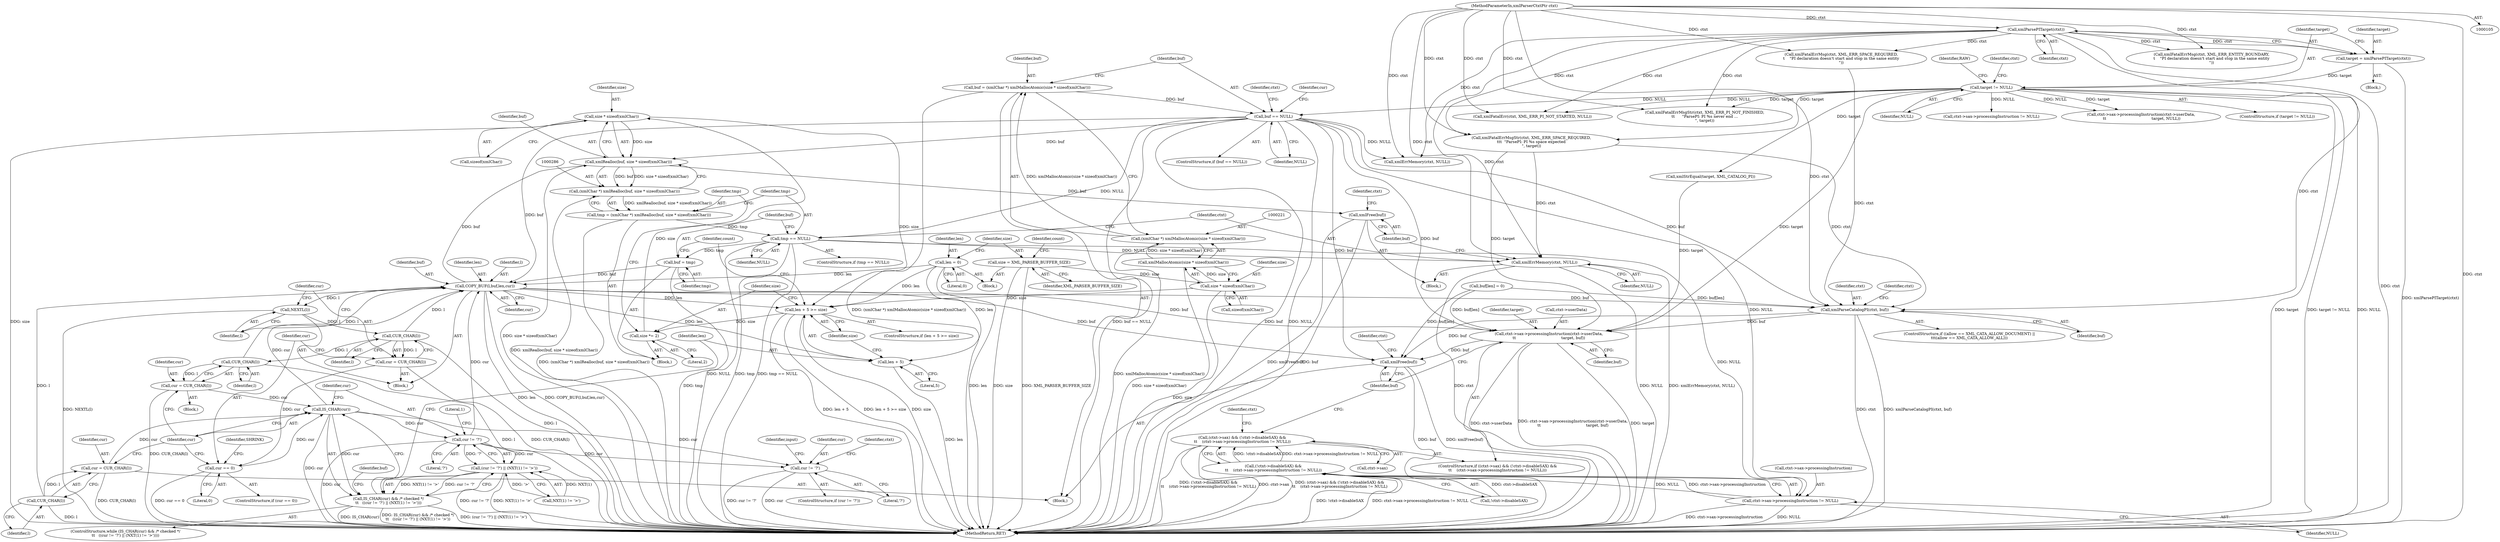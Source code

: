 digraph "0_Chrome_44a637b47793512bfb1d2589d43b8dc492a97629_0@API" {
"1000289" [label="(Call,size * sizeof(xmlChar))"];
"1000280" [label="(Call,size *= 2)"];
"1000273" [label="(Call,len + 5 >= size)"];
"1000323" [label="(Call,COPY_BUF(l,buf,len,cur))"];
"1000257" [label="(Call,CUR_CHAR(l))"];
"1000332" [label="(Call,CUR_CHAR(l))"];
"1000328" [label="(Call,NEXTL(l))"];
"1000343" [label="(Call,CUR_CHAR(l))"];
"1000309" [label="(Call,buf = tmp)"];
"1000294" [label="(Call,tmp == NULL)"];
"1000283" [label="(Call,tmp = (xmlChar *) xmlRealloc(buf, size * sizeof(xmlChar)))"];
"1000285" [label="(Call,(xmlChar *) xmlRealloc(buf, size * sizeof(xmlChar)))"];
"1000287" [label="(Call,xmlRealloc(buf, size * sizeof(xmlChar)))"];
"1000228" [label="(Call,buf == NULL)"];
"1000218" [label="(Call,buf = (xmlChar *) xmlMallocAtomic(size * sizeof(xmlChar)))"];
"1000220" [label="(Call,(xmlChar *) xmlMallocAtomic(size * sizeof(xmlChar)))"];
"1000222" [label="(Call,xmlMallocAtomic(size * sizeof(xmlChar)))"];
"1000223" [label="(Call,size * sizeof(xmlChar))"];
"1000117" [label="(Call,size = XML_PARSER_BUFFER_SIZE)"];
"1000162" [label="(Call,target != NULL)"];
"1000157" [label="(Call,target = xmlParsePITarget(ctxt))"];
"1000159" [label="(Call,xmlParsePITarget(ctxt))"];
"1000106" [label="(MethodParameterIn,xmlParserCtxtPtr ctxt)"];
"1000289" [label="(Call,size * sizeof(xmlChar))"];
"1000113" [label="(Call,len = 0)"];
"1000264" [label="(Call,cur != '?')"];
"1000261" [label="(Call,IS_CHAR(cur))"];
"1000335" [label="(Call,cur == 0)"];
"1000330" [label="(Call,cur = CUR_CHAR(l))"];
"1000341" [label="(Call,cur = CUR_CHAR(l))"];
"1000255" [label="(Call,cur = CUR_CHAR(l))"];
"1000298" [label="(Call,xmlErrMemory(ctxt, NULL))"];
"1000274" [label="(Call,len + 5)"];
"1000260" [label="(Call,IS_CHAR(cur) && /* checked */\n\t\t   ((cur != '?') || (NXT(1) != '>')))"];
"1000263" [label="(Call,(cur != '?') || (NXT(1) != '>'))"];
"1000351" [label="(Call,cur != '?')"];
"1000400" [label="(Call,xmlParseCatalogPI(ctxt, buf))"];
"1000420" [label="(Call,ctxt->sax->processingInstruction(ctxt->userData,\n\t\t                                     target, buf))"];
"1000426" [label="(Call,xmlFree(buf))"];
"1000413" [label="(Call,ctxt->sax->processingInstruction != NULL)"];
"1000408" [label="(Call,(!ctxt->disableSAX) &&\n\t\t    (ctxt->sax->processingInstruction != NULL))"];
"1000404" [label="(Call,(ctxt->sax) && (!ctxt->disableSAX) &&\n\t\t    (ctxt->sax->processingInstruction != NULL))"];
"1000301" [label="(Call,xmlFree(buf))"];
"1000287" [label="(Call,xmlRealloc(buf, size * sizeof(xmlChar)))"];
"1000333" [label="(Identifier,l)"];
"1000227" [label="(ControlStructure,if (buf == NULL))"];
"1000351" [label="(Call,cur != '?')"];
"1000369" [label="(Call,xmlFatalErrMsg(ctxt, XML_ERR_SPACE_REQUIRED,\n\t    \"PI declaration doesn't start and stop in the same entity\n\"))"];
"1000169" [label="(Identifier,RAW)"];
"1000294" [label="(Call,tmp == NULL)"];
"1000345" [label="(Call,buf[len] = 0)"];
"1000328" [label="(Call,NEXTL(l))"];
"1000293" [label="(ControlStructure,if (tmp == NULL))"];
"1000422" [label="(Identifier,ctxt)"];
"1000413" [label="(Call,ctxt->sax->processingInstruction != NULL)"];
"1000218" [label="(Call,buf = (xmlChar *) xmlMallocAtomic(size * sizeof(xmlChar)))"];
"1000259" [label="(ControlStructure,while (IS_CHAR(cur) && /* checked */\n\t\t   ((cur != '?') || (NXT(1) != '>'))))"];
"1000284" [label="(Identifier,tmp)"];
"1000219" [label="(Identifier,buf)"];
"1000161" [label="(ControlStructure,if (target != NULL))"];
"1000334" [label="(ControlStructure,if (cur == 0))"];
"1000404" [label="(Call,(ctxt->sax) && (!ctxt->disableSAX) &&\n\t\t    (ctxt->sax->processingInstruction != NULL))"];
"1000276" [label="(Literal,5)"];
"1000281" [label="(Identifier,size)"];
"1000272" [label="(ControlStructure,if (len + 5 >= size))"];
"1000295" [label="(Identifier,tmp)"];
"1000425" [label="(Identifier,buf)"];
"1000305" [label="(Identifier,ctxt)"];
"1000107" [label="(Block,)"];
"1000290" [label="(Identifier,size)"];
"1000329" [label="(Identifier,l)"];
"1000392" [label="(ControlStructure,if ((allow == XML_CATA_ALLOW_DOCUMENT) ||\n\t\t\t(allow == XML_CATA_ALLOW_ALL)))"];
"1000291" [label="(Call,sizeof(xmlChar))"];
"1000384" [label="(Call,xmlStrEqual(target, XML_CATALOG_PI))"];
"1000114" [label="(Identifier,len)"];
"1000420" [label="(Call,ctxt->sax->processingInstruction(ctxt->userData,\n\t\t                                     target, buf))"];
"1000273" [label="(Call,len + 5 >= size)"];
"1000350" [label="(ControlStructure,if (cur != '?'))"];
"1000157" [label="(Call,target = xmlParsePITarget(ctxt))"];
"1000300" [label="(Identifier,NULL)"];
"1000336" [label="(Identifier,cur)"];
"1000401" [label="(Identifier,ctxt)"];
"1000296" [label="(Identifier,NULL)"];
"1000342" [label="(Identifier,cur)"];
"1000113" [label="(Call,len = 0)"];
"1000225" [label="(Call,sizeof(xmlChar))"];
"1000323" [label="(Call,COPY_BUF(l,buf,len,cur))"];
"1000353" [label="(Literal,'?')"];
"1000162" [label="(Call,target != NULL)"];
"1000299" [label="(Identifier,ctxt)"];
"1000267" [label="(Call,NXT(1) != '>')"];
"1000285" [label="(Call,(xmlChar *) xmlRealloc(buf, size * sizeof(xmlChar)))"];
"1000288" [label="(Identifier,buf)"];
"1000337" [label="(Literal,0)"];
"1000160" [label="(Identifier,ctxt)"];
"1000326" [label="(Identifier,len)"];
"1000164" [label="(Identifier,NULL)"];
"1000232" [label="(Call,xmlErrMemory(ctxt, NULL))"];
"1000352" [label="(Identifier,cur)"];
"1000222" [label="(Call,xmlMallocAtomic(size * sizeof(xmlChar)))"];
"1000165" [label="(Block,)"];
"1000341" [label="(Call,cur = CUR_CHAR(l))"];
"1000199" [label="(Call,ctxt->sax->processingInstruction != NULL)"];
"1000255" [label="(Call,cur = CUR_CHAR(l))"];
"1000431" [label="(Identifier,ctxt)"];
"1000400" [label="(Call,xmlParseCatalogPI(ctxt, buf))"];
"1000430" [label="(Call,xmlFatalErr(ctxt, XML_ERR_PI_NOT_STARTED, NULL))"];
"1000344" [label="(Identifier,l)"];
"1000339" [label="(Identifier,SHRINK)"];
"1000274" [label="(Call,len + 5)"];
"1000280" [label="(Call,size *= 2)"];
"1000414" [label="(Call,ctxt->sax->processingInstruction)"];
"1000119" [label="(Identifier,XML_PARSER_BUFFER_SIZE)"];
"1000249" [label="(Call,xmlFatalErrMsgStr(ctxt, XML_ERR_SPACE_REQUIRED,\n\t\t\t  \"ParsePI: PI %s space expected\n\", target))"];
"1000330" [label="(Call,cur = CUR_CHAR(l))"];
"1000402" [label="(Identifier,buf)"];
"1000325" [label="(Identifier,buf)"];
"1000327" [label="(Identifier,cur)"];
"1000298" [label="(Call,xmlErrMemory(ctxt, NULL))"];
"1000301" [label="(Call,xmlFree(buf))"];
"1000233" [label="(Identifier,ctxt)"];
"1000206" [label="(Call,ctxt->sax->processingInstruction(ctxt->userData,\n \t\t                                     target, NULL))"];
"1000277" [label="(Identifier,size)"];
"1000159" [label="(Call,xmlParsePITarget(ctxt))"];
"1000257" [label="(Call,CUR_CHAR(l))"];
"1000427" [label="(Identifier,buf)"];
"1000265" [label="(Identifier,cur)"];
"1000408" [label="(Call,(!ctxt->disableSAX) &&\n\t\t    (ctxt->sax->processingInstruction != NULL))"];
"1000262" [label="(Identifier,cur)"];
"1000335" [label="(Call,cur == 0)"];
"1000439" [label="(MethodReturn,RET)"];
"1000424" [label="(Identifier,target)"];
"1000137" [label="(Block,)"];
"1000356" [label="(Identifier,ctxt)"];
"1000436" [label="(Identifier,ctxt)"];
"1000118" [label="(Identifier,size)"];
"1000115" [label="(Literal,0)"];
"1000343" [label="(Call,CUR_CHAR(l))"];
"1000230" [label="(Identifier,NULL)"];
"1000338" [label="(Block,)"];
"1000158" [label="(Identifier,target)"];
"1000347" [label="(Identifier,buf)"];
"1000297" [label="(Block,)"];
"1000126" [label="(Identifier,count)"];
"1000421" [label="(Call,ctxt->userData)"];
"1000331" [label="(Identifier,cur)"];
"1000403" [label="(ControlStructure,if ((ctxt->sax) && (!ctxt->disableSAX) &&\n\t\t    (ctxt->sax->processingInstruction != NULL)))"];
"1000282" [label="(Literal,2)"];
"1000220" [label="(Call,(xmlChar *) xmlMallocAtomic(size * sizeof(xmlChar)))"];
"1000269" [label="(Literal,1)"];
"1000260" [label="(Call,IS_CHAR(cur) && /* checked */\n\t\t   ((cur != '?') || (NXT(1) != '>')))"];
"1000228" [label="(Call,buf == NULL)"];
"1000309" [label="(Call,buf = tmp)"];
"1000261" [label="(Call,IS_CHAR(cur))"];
"1000117" [label="(Call,size = XML_PARSER_BUFFER_SIZE)"];
"1000229" [label="(Identifier,buf)"];
"1000278" [label="(Block,)"];
"1000163" [label="(Identifier,target)"];
"1000256" [label="(Identifier,cur)"];
"1000275" [label="(Identifier,len)"];
"1000426" [label="(Call,xmlFree(buf))"];
"1000302" [label="(Identifier,buf)"];
"1000409" [label="(Call,!ctxt->disableSAX)"];
"1000271" [label="(Block,)"];
"1000224" [label="(Identifier,size)"];
"1000364" [label="(Identifier,input)"];
"1000311" [label="(Identifier,tmp)"];
"1000419" [label="(Identifier,NULL)"];
"1000355" [label="(Call,xmlFatalErrMsgStr(ctxt, XML_ERR_PI_NOT_FINISHED,\n\t\t      \"ParsePI: PI %s never end ...\n\", target))"];
"1000406" [label="(Identifier,ctxt)"];
"1000313" [label="(Identifier,count)"];
"1000405" [label="(Call,ctxt->sax)"];
"1000324" [label="(Identifier,l)"];
"1000242" [label="(Identifier,cur)"];
"1000289" [label="(Call,size * sizeof(xmlChar))"];
"1000264" [label="(Call,cur != '?')"];
"1000258" [label="(Identifier,l)"];
"1000332" [label="(Call,CUR_CHAR(l))"];
"1000310" [label="(Identifier,buf)"];
"1000106" [label="(MethodParameterIn,xmlParserCtxtPtr ctxt)"];
"1000283" [label="(Call,tmp = (xmlChar *) xmlRealloc(buf, size * sizeof(xmlChar)))"];
"1000266" [label="(Literal,'?')"];
"1000263" [label="(Call,(cur != '?') || (NXT(1) != '>'))"];
"1000223" [label="(Call,size * sizeof(xmlChar))"];
"1000183" [label="(Call,xmlFatalErrMsg(ctxt, XML_ERR_ENTITY_BOUNDARY,\n\t    \"PI declaration doesn't start and stop in the same entity\n\"))"];
"1000289" -> "1000287"  [label="AST: "];
"1000289" -> "1000291"  [label="CFG: "];
"1000290" -> "1000289"  [label="AST: "];
"1000291" -> "1000289"  [label="AST: "];
"1000287" -> "1000289"  [label="CFG: "];
"1000289" -> "1000439"  [label="DDG: size"];
"1000289" -> "1000273"  [label="DDG: size"];
"1000289" -> "1000287"  [label="DDG: size"];
"1000280" -> "1000289"  [label="DDG: size"];
"1000280" -> "1000278"  [label="AST: "];
"1000280" -> "1000282"  [label="CFG: "];
"1000281" -> "1000280"  [label="AST: "];
"1000282" -> "1000280"  [label="AST: "];
"1000284" -> "1000280"  [label="CFG: "];
"1000273" -> "1000280"  [label="DDG: size"];
"1000273" -> "1000272"  [label="AST: "];
"1000273" -> "1000277"  [label="CFG: "];
"1000274" -> "1000273"  [label="AST: "];
"1000277" -> "1000273"  [label="AST: "];
"1000281" -> "1000273"  [label="CFG: "];
"1000313" -> "1000273"  [label="CFG: "];
"1000273" -> "1000439"  [label="DDG: len + 5"];
"1000273" -> "1000439"  [label="DDG: len + 5 >= size"];
"1000273" -> "1000439"  [label="DDG: size"];
"1000323" -> "1000273"  [label="DDG: len"];
"1000113" -> "1000273"  [label="DDG: len"];
"1000223" -> "1000273"  [label="DDG: size"];
"1000323" -> "1000271"  [label="AST: "];
"1000323" -> "1000327"  [label="CFG: "];
"1000324" -> "1000323"  [label="AST: "];
"1000325" -> "1000323"  [label="AST: "];
"1000326" -> "1000323"  [label="AST: "];
"1000327" -> "1000323"  [label="AST: "];
"1000329" -> "1000323"  [label="CFG: "];
"1000323" -> "1000439"  [label="DDG: len"];
"1000323" -> "1000439"  [label="DDG: COPY_BUF(l,buf,len,cur)"];
"1000323" -> "1000274"  [label="DDG: len"];
"1000323" -> "1000287"  [label="DDG: buf"];
"1000257" -> "1000323"  [label="DDG: l"];
"1000332" -> "1000323"  [label="DDG: l"];
"1000343" -> "1000323"  [label="DDG: l"];
"1000309" -> "1000323"  [label="DDG: buf"];
"1000228" -> "1000323"  [label="DDG: buf"];
"1000113" -> "1000323"  [label="DDG: len"];
"1000264" -> "1000323"  [label="DDG: cur"];
"1000261" -> "1000323"  [label="DDG: cur"];
"1000323" -> "1000328"  [label="DDG: l"];
"1000323" -> "1000400"  [label="DDG: buf"];
"1000323" -> "1000420"  [label="DDG: buf"];
"1000323" -> "1000426"  [label="DDG: buf"];
"1000257" -> "1000255"  [label="AST: "];
"1000257" -> "1000258"  [label="CFG: "];
"1000258" -> "1000257"  [label="AST: "];
"1000255" -> "1000257"  [label="CFG: "];
"1000257" -> "1000439"  [label="DDG: l"];
"1000257" -> "1000255"  [label="DDG: l"];
"1000332" -> "1000330"  [label="AST: "];
"1000332" -> "1000333"  [label="CFG: "];
"1000333" -> "1000332"  [label="AST: "];
"1000330" -> "1000332"  [label="CFG: "];
"1000332" -> "1000439"  [label="DDG: l"];
"1000332" -> "1000330"  [label="DDG: l"];
"1000328" -> "1000332"  [label="DDG: l"];
"1000332" -> "1000343"  [label="DDG: l"];
"1000328" -> "1000271"  [label="AST: "];
"1000328" -> "1000329"  [label="CFG: "];
"1000329" -> "1000328"  [label="AST: "];
"1000331" -> "1000328"  [label="CFG: "];
"1000328" -> "1000439"  [label="DDG: NEXTL(l)"];
"1000343" -> "1000341"  [label="AST: "];
"1000343" -> "1000344"  [label="CFG: "];
"1000344" -> "1000343"  [label="AST: "];
"1000341" -> "1000343"  [label="CFG: "];
"1000343" -> "1000439"  [label="DDG: l"];
"1000343" -> "1000341"  [label="DDG: l"];
"1000309" -> "1000278"  [label="AST: "];
"1000309" -> "1000311"  [label="CFG: "];
"1000310" -> "1000309"  [label="AST: "];
"1000311" -> "1000309"  [label="AST: "];
"1000313" -> "1000309"  [label="CFG: "];
"1000309" -> "1000439"  [label="DDG: tmp"];
"1000294" -> "1000309"  [label="DDG: tmp"];
"1000294" -> "1000293"  [label="AST: "];
"1000294" -> "1000296"  [label="CFG: "];
"1000295" -> "1000294"  [label="AST: "];
"1000296" -> "1000294"  [label="AST: "];
"1000299" -> "1000294"  [label="CFG: "];
"1000310" -> "1000294"  [label="CFG: "];
"1000294" -> "1000439"  [label="DDG: tmp == NULL"];
"1000294" -> "1000439"  [label="DDG: NULL"];
"1000294" -> "1000439"  [label="DDG: tmp"];
"1000283" -> "1000294"  [label="DDG: tmp"];
"1000228" -> "1000294"  [label="DDG: NULL"];
"1000294" -> "1000298"  [label="DDG: NULL"];
"1000294" -> "1000413"  [label="DDG: NULL"];
"1000283" -> "1000278"  [label="AST: "];
"1000283" -> "1000285"  [label="CFG: "];
"1000284" -> "1000283"  [label="AST: "];
"1000285" -> "1000283"  [label="AST: "];
"1000295" -> "1000283"  [label="CFG: "];
"1000283" -> "1000439"  [label="DDG: (xmlChar *) xmlRealloc(buf, size * sizeof(xmlChar))"];
"1000285" -> "1000283"  [label="DDG: xmlRealloc(buf, size * sizeof(xmlChar))"];
"1000285" -> "1000287"  [label="CFG: "];
"1000286" -> "1000285"  [label="AST: "];
"1000287" -> "1000285"  [label="AST: "];
"1000285" -> "1000439"  [label="DDG: xmlRealloc(buf, size * sizeof(xmlChar))"];
"1000287" -> "1000285"  [label="DDG: buf"];
"1000287" -> "1000285"  [label="DDG: size * sizeof(xmlChar)"];
"1000288" -> "1000287"  [label="AST: "];
"1000287" -> "1000439"  [label="DDG: size * sizeof(xmlChar)"];
"1000228" -> "1000287"  [label="DDG: buf"];
"1000287" -> "1000301"  [label="DDG: buf"];
"1000228" -> "1000227"  [label="AST: "];
"1000228" -> "1000230"  [label="CFG: "];
"1000229" -> "1000228"  [label="AST: "];
"1000230" -> "1000228"  [label="AST: "];
"1000233" -> "1000228"  [label="CFG: "];
"1000242" -> "1000228"  [label="CFG: "];
"1000228" -> "1000439"  [label="DDG: buf == NULL"];
"1000228" -> "1000439"  [label="DDG: buf"];
"1000228" -> "1000439"  [label="DDG: NULL"];
"1000218" -> "1000228"  [label="DDG: buf"];
"1000162" -> "1000228"  [label="DDG: NULL"];
"1000228" -> "1000232"  [label="DDG: NULL"];
"1000228" -> "1000400"  [label="DDG: buf"];
"1000228" -> "1000413"  [label="DDG: NULL"];
"1000228" -> "1000420"  [label="DDG: buf"];
"1000228" -> "1000426"  [label="DDG: buf"];
"1000218" -> "1000165"  [label="AST: "];
"1000218" -> "1000220"  [label="CFG: "];
"1000219" -> "1000218"  [label="AST: "];
"1000220" -> "1000218"  [label="AST: "];
"1000229" -> "1000218"  [label="CFG: "];
"1000218" -> "1000439"  [label="DDG: (xmlChar *) xmlMallocAtomic(size * sizeof(xmlChar))"];
"1000220" -> "1000218"  [label="DDG: xmlMallocAtomic(size * sizeof(xmlChar))"];
"1000220" -> "1000222"  [label="CFG: "];
"1000221" -> "1000220"  [label="AST: "];
"1000222" -> "1000220"  [label="AST: "];
"1000220" -> "1000439"  [label="DDG: xmlMallocAtomic(size * sizeof(xmlChar))"];
"1000222" -> "1000220"  [label="DDG: size * sizeof(xmlChar)"];
"1000222" -> "1000223"  [label="CFG: "];
"1000223" -> "1000222"  [label="AST: "];
"1000222" -> "1000439"  [label="DDG: size * sizeof(xmlChar)"];
"1000223" -> "1000222"  [label="DDG: size"];
"1000223" -> "1000225"  [label="CFG: "];
"1000224" -> "1000223"  [label="AST: "];
"1000225" -> "1000223"  [label="AST: "];
"1000223" -> "1000439"  [label="DDG: size"];
"1000117" -> "1000223"  [label="DDG: size"];
"1000117" -> "1000107"  [label="AST: "];
"1000117" -> "1000119"  [label="CFG: "];
"1000118" -> "1000117"  [label="AST: "];
"1000119" -> "1000117"  [label="AST: "];
"1000126" -> "1000117"  [label="CFG: "];
"1000117" -> "1000439"  [label="DDG: size"];
"1000117" -> "1000439"  [label="DDG: XML_PARSER_BUFFER_SIZE"];
"1000162" -> "1000161"  [label="AST: "];
"1000162" -> "1000164"  [label="CFG: "];
"1000163" -> "1000162"  [label="AST: "];
"1000164" -> "1000162"  [label="AST: "];
"1000169" -> "1000162"  [label="CFG: "];
"1000431" -> "1000162"  [label="CFG: "];
"1000162" -> "1000439"  [label="DDG: NULL"];
"1000162" -> "1000439"  [label="DDG: target"];
"1000162" -> "1000439"  [label="DDG: target != NULL"];
"1000157" -> "1000162"  [label="DDG: target"];
"1000162" -> "1000199"  [label="DDG: NULL"];
"1000162" -> "1000206"  [label="DDG: target"];
"1000162" -> "1000206"  [label="DDG: NULL"];
"1000162" -> "1000249"  [label="DDG: target"];
"1000162" -> "1000355"  [label="DDG: target"];
"1000162" -> "1000384"  [label="DDG: target"];
"1000162" -> "1000420"  [label="DDG: target"];
"1000162" -> "1000430"  [label="DDG: NULL"];
"1000157" -> "1000137"  [label="AST: "];
"1000157" -> "1000159"  [label="CFG: "];
"1000158" -> "1000157"  [label="AST: "];
"1000159" -> "1000157"  [label="AST: "];
"1000163" -> "1000157"  [label="CFG: "];
"1000157" -> "1000439"  [label="DDG: xmlParsePITarget(ctxt)"];
"1000159" -> "1000157"  [label="DDG: ctxt"];
"1000159" -> "1000160"  [label="CFG: "];
"1000160" -> "1000159"  [label="AST: "];
"1000159" -> "1000439"  [label="DDG: ctxt"];
"1000106" -> "1000159"  [label="DDG: ctxt"];
"1000159" -> "1000183"  [label="DDG: ctxt"];
"1000159" -> "1000232"  [label="DDG: ctxt"];
"1000159" -> "1000249"  [label="DDG: ctxt"];
"1000159" -> "1000298"  [label="DDG: ctxt"];
"1000159" -> "1000355"  [label="DDG: ctxt"];
"1000159" -> "1000369"  [label="DDG: ctxt"];
"1000159" -> "1000400"  [label="DDG: ctxt"];
"1000159" -> "1000430"  [label="DDG: ctxt"];
"1000106" -> "1000105"  [label="AST: "];
"1000106" -> "1000439"  [label="DDG: ctxt"];
"1000106" -> "1000183"  [label="DDG: ctxt"];
"1000106" -> "1000232"  [label="DDG: ctxt"];
"1000106" -> "1000249"  [label="DDG: ctxt"];
"1000106" -> "1000298"  [label="DDG: ctxt"];
"1000106" -> "1000355"  [label="DDG: ctxt"];
"1000106" -> "1000369"  [label="DDG: ctxt"];
"1000106" -> "1000400"  [label="DDG: ctxt"];
"1000106" -> "1000430"  [label="DDG: ctxt"];
"1000113" -> "1000107"  [label="AST: "];
"1000113" -> "1000115"  [label="CFG: "];
"1000114" -> "1000113"  [label="AST: "];
"1000115" -> "1000113"  [label="AST: "];
"1000118" -> "1000113"  [label="CFG: "];
"1000113" -> "1000439"  [label="DDG: len"];
"1000113" -> "1000274"  [label="DDG: len"];
"1000264" -> "1000263"  [label="AST: "];
"1000264" -> "1000266"  [label="CFG: "];
"1000265" -> "1000264"  [label="AST: "];
"1000266" -> "1000264"  [label="AST: "];
"1000269" -> "1000264"  [label="CFG: "];
"1000263" -> "1000264"  [label="CFG: "];
"1000264" -> "1000439"  [label="DDG: cur"];
"1000264" -> "1000263"  [label="DDG: cur"];
"1000264" -> "1000263"  [label="DDG: '?'"];
"1000261" -> "1000264"  [label="DDG: cur"];
"1000264" -> "1000351"  [label="DDG: cur"];
"1000261" -> "1000260"  [label="AST: "];
"1000261" -> "1000262"  [label="CFG: "];
"1000262" -> "1000261"  [label="AST: "];
"1000265" -> "1000261"  [label="CFG: "];
"1000260" -> "1000261"  [label="CFG: "];
"1000261" -> "1000439"  [label="DDG: cur"];
"1000261" -> "1000260"  [label="DDG: cur"];
"1000335" -> "1000261"  [label="DDG: cur"];
"1000341" -> "1000261"  [label="DDG: cur"];
"1000255" -> "1000261"  [label="DDG: cur"];
"1000261" -> "1000351"  [label="DDG: cur"];
"1000335" -> "1000334"  [label="AST: "];
"1000335" -> "1000337"  [label="CFG: "];
"1000336" -> "1000335"  [label="AST: "];
"1000337" -> "1000335"  [label="AST: "];
"1000262" -> "1000335"  [label="CFG: "];
"1000339" -> "1000335"  [label="CFG: "];
"1000335" -> "1000439"  [label="DDG: cur == 0"];
"1000330" -> "1000335"  [label="DDG: cur"];
"1000330" -> "1000271"  [label="AST: "];
"1000331" -> "1000330"  [label="AST: "];
"1000336" -> "1000330"  [label="CFG: "];
"1000330" -> "1000439"  [label="DDG: CUR_CHAR(l)"];
"1000341" -> "1000338"  [label="AST: "];
"1000342" -> "1000341"  [label="AST: "];
"1000262" -> "1000341"  [label="CFG: "];
"1000341" -> "1000439"  [label="DDG: CUR_CHAR(l)"];
"1000255" -> "1000165"  [label="AST: "];
"1000256" -> "1000255"  [label="AST: "];
"1000262" -> "1000255"  [label="CFG: "];
"1000255" -> "1000439"  [label="DDG: CUR_CHAR(l)"];
"1000298" -> "1000297"  [label="AST: "];
"1000298" -> "1000300"  [label="CFG: "];
"1000299" -> "1000298"  [label="AST: "];
"1000300" -> "1000298"  [label="AST: "];
"1000302" -> "1000298"  [label="CFG: "];
"1000298" -> "1000439"  [label="DDG: xmlErrMemory(ctxt, NULL)"];
"1000298" -> "1000439"  [label="DDG: ctxt"];
"1000298" -> "1000439"  [label="DDG: NULL"];
"1000249" -> "1000298"  [label="DDG: ctxt"];
"1000274" -> "1000276"  [label="CFG: "];
"1000275" -> "1000274"  [label="AST: "];
"1000276" -> "1000274"  [label="AST: "];
"1000277" -> "1000274"  [label="CFG: "];
"1000274" -> "1000439"  [label="DDG: len"];
"1000260" -> "1000259"  [label="AST: "];
"1000260" -> "1000263"  [label="CFG: "];
"1000263" -> "1000260"  [label="AST: "];
"1000275" -> "1000260"  [label="CFG: "];
"1000347" -> "1000260"  [label="CFG: "];
"1000260" -> "1000439"  [label="DDG: IS_CHAR(cur) && /* checked */\n\t\t   ((cur != '?') || (NXT(1) != '>'))"];
"1000260" -> "1000439"  [label="DDG: (cur != '?') || (NXT(1) != '>')"];
"1000260" -> "1000439"  [label="DDG: IS_CHAR(cur)"];
"1000263" -> "1000260"  [label="DDG: cur != '?'"];
"1000263" -> "1000260"  [label="DDG: NXT(1) != '>'"];
"1000263" -> "1000267"  [label="CFG: "];
"1000267" -> "1000263"  [label="AST: "];
"1000263" -> "1000439"  [label="DDG: NXT(1) != '>'"];
"1000263" -> "1000439"  [label="DDG: cur != '?'"];
"1000267" -> "1000263"  [label="DDG: NXT(1)"];
"1000267" -> "1000263"  [label="DDG: '>'"];
"1000351" -> "1000350"  [label="AST: "];
"1000351" -> "1000353"  [label="CFG: "];
"1000352" -> "1000351"  [label="AST: "];
"1000353" -> "1000351"  [label="AST: "];
"1000356" -> "1000351"  [label="CFG: "];
"1000364" -> "1000351"  [label="CFG: "];
"1000351" -> "1000439"  [label="DDG: cur != '?'"];
"1000351" -> "1000439"  [label="DDG: cur"];
"1000400" -> "1000392"  [label="AST: "];
"1000400" -> "1000402"  [label="CFG: "];
"1000401" -> "1000400"  [label="AST: "];
"1000402" -> "1000400"  [label="AST: "];
"1000406" -> "1000400"  [label="CFG: "];
"1000400" -> "1000439"  [label="DDG: ctxt"];
"1000400" -> "1000439"  [label="DDG: xmlParseCatalogPI(ctxt, buf)"];
"1000369" -> "1000400"  [label="DDG: ctxt"];
"1000249" -> "1000400"  [label="DDG: ctxt"];
"1000345" -> "1000400"  [label="DDG: buf[len]"];
"1000400" -> "1000420"  [label="DDG: buf"];
"1000400" -> "1000426"  [label="DDG: buf"];
"1000420" -> "1000403"  [label="AST: "];
"1000420" -> "1000425"  [label="CFG: "];
"1000421" -> "1000420"  [label="AST: "];
"1000424" -> "1000420"  [label="AST: "];
"1000425" -> "1000420"  [label="AST: "];
"1000427" -> "1000420"  [label="CFG: "];
"1000420" -> "1000439"  [label="DDG: ctxt->sax->processingInstruction(ctxt->userData,\n\t\t                                     target, buf)"];
"1000420" -> "1000439"  [label="DDG: target"];
"1000420" -> "1000439"  [label="DDG: ctxt->userData"];
"1000249" -> "1000420"  [label="DDG: target"];
"1000384" -> "1000420"  [label="DDG: target"];
"1000345" -> "1000420"  [label="DDG: buf[len]"];
"1000420" -> "1000426"  [label="DDG: buf"];
"1000426" -> "1000165"  [label="AST: "];
"1000426" -> "1000427"  [label="CFG: "];
"1000427" -> "1000426"  [label="AST: "];
"1000436" -> "1000426"  [label="CFG: "];
"1000426" -> "1000439"  [label="DDG: buf"];
"1000426" -> "1000439"  [label="DDG: xmlFree(buf)"];
"1000345" -> "1000426"  [label="DDG: buf[len]"];
"1000413" -> "1000408"  [label="AST: "];
"1000413" -> "1000419"  [label="CFG: "];
"1000414" -> "1000413"  [label="AST: "];
"1000419" -> "1000413"  [label="AST: "];
"1000408" -> "1000413"  [label="CFG: "];
"1000413" -> "1000439"  [label="DDG: ctxt->sax->processingInstruction"];
"1000413" -> "1000439"  [label="DDG: NULL"];
"1000413" -> "1000408"  [label="DDG: ctxt->sax->processingInstruction"];
"1000413" -> "1000408"  [label="DDG: NULL"];
"1000408" -> "1000404"  [label="AST: "];
"1000408" -> "1000409"  [label="CFG: "];
"1000409" -> "1000408"  [label="AST: "];
"1000404" -> "1000408"  [label="CFG: "];
"1000408" -> "1000439"  [label="DDG: !ctxt->disableSAX"];
"1000408" -> "1000439"  [label="DDG: ctxt->sax->processingInstruction != NULL"];
"1000408" -> "1000404"  [label="DDG: !ctxt->disableSAX"];
"1000408" -> "1000404"  [label="DDG: ctxt->sax->processingInstruction != NULL"];
"1000409" -> "1000408"  [label="DDG: ctxt->disableSAX"];
"1000404" -> "1000403"  [label="AST: "];
"1000404" -> "1000405"  [label="CFG: "];
"1000405" -> "1000404"  [label="AST: "];
"1000422" -> "1000404"  [label="CFG: "];
"1000427" -> "1000404"  [label="CFG: "];
"1000404" -> "1000439"  [label="DDG: ctxt->sax"];
"1000404" -> "1000439"  [label="DDG: (ctxt->sax) && (!ctxt->disableSAX) &&\n\t\t    (ctxt->sax->processingInstruction != NULL)"];
"1000404" -> "1000439"  [label="DDG: (!ctxt->disableSAX) &&\n\t\t    (ctxt->sax->processingInstruction != NULL)"];
"1000301" -> "1000297"  [label="AST: "];
"1000301" -> "1000302"  [label="CFG: "];
"1000302" -> "1000301"  [label="AST: "];
"1000305" -> "1000301"  [label="CFG: "];
"1000301" -> "1000439"  [label="DDG: xmlFree(buf)"];
"1000301" -> "1000439"  [label="DDG: buf"];
}
